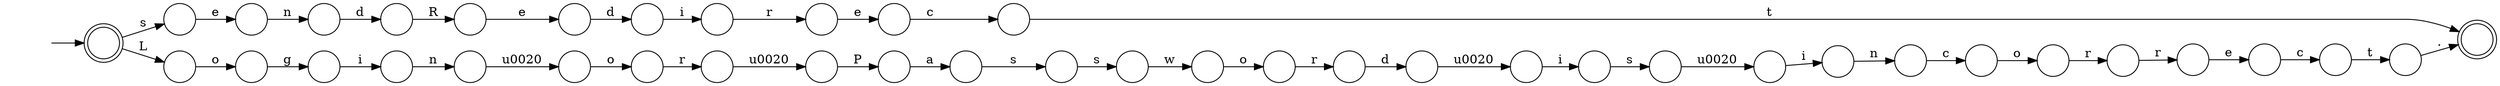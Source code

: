 digraph Automaton {
  rankdir = LR;
  0 [shape=circle,label=""];
  0 -> 24 [label="t"]
  1 [shape=circle,label=""];
  1 -> 27 [label="s"]
  2 [shape=circle,label=""];
  2 -> 31 [label="n"]
  3 [shape=circle,label=""];
  3 -> 17 [label="\u0020"]
  4 [shape=circle,label=""];
  4 -> 15 [label="e"]
  5 [shape=circle,label=""];
  5 -> 3 [label="d"]
  6 [shape=circle,label=""];
  6 -> 12 [label="o"]
  7 [shape=circle,label=""];
  7 -> 41 [label="\u0020"]
  8 [shape=circle,label=""];
  8 -> 32 [label="i"]
  9 [shape=circle,label=""];
  9 -> 33 [label="g"]
  10 [shape=circle,label=""];
  10 -> 30 [label="d"]
  11 [shape=circle,label=""];
  11 -> 40 [label="e"]
  12 [shape=circle,label=""];
  12 -> 5 [label="r"]
  13 [shape=circle,label=""];
  13 -> 23 [label="o"]
  14 [shape=circle,label=""];
  14 -> 4 [label="r"]
  15 [shape=circle,label=""];
  15 -> 37 [label="c"]
  16 [shape=circle,label=""];
  16 -> 13 [label="\u0020"]
  17 [shape=circle,label=""];
  17 -> 19 [label="i"]
  18 [shape=circle,label=""];
  18 -> 25 [label="\u0020"]
  19 [shape=circle,label=""];
  19 -> 18 [label="s"]
  20 [shape=doublecircle,label=""];
  initial [shape=plaintext,label=""];
  initial -> 20
  20 -> 11 [label="s"]
  20 -> 34 [label="L"]
  21 [shape=circle,label=""];
  21 -> 24 [label="."]
  22 [shape=circle,label=""];
  22 -> 38 [label="o"]
  23 [shape=circle,label=""];
  23 -> 7 [label="r"]
  24 [shape=doublecircle,label=""];
  25 [shape=circle,label=""];
  25 -> 2 [label="i"]
  26 [shape=circle,label=""];
  26 -> 36 [label="e"]
  27 [shape=circle,label=""];
  27 -> 39 [label="s"]
  28 [shape=circle,label=""];
  28 -> 16 [label="n"]
  29 [shape=circle,label=""];
  29 -> 42 [label="e"]
  30 [shape=circle,label=""];
  30 -> 26 [label="R"]
  31 [shape=circle,label=""];
  31 -> 22 [label="c"]
  32 [shape=circle,label=""];
  32 -> 29 [label="r"]
  33 [shape=circle,label=""];
  33 -> 28 [label="i"]
  34 [shape=circle,label=""];
  34 -> 9 [label="o"]
  35 [shape=circle,label=""];
  35 -> 1 [label="a"]
  36 [shape=circle,label=""];
  36 -> 8 [label="d"]
  37 [shape=circle,label=""];
  37 -> 21 [label="t"]
  38 [shape=circle,label=""];
  38 -> 14 [label="r"]
  39 [shape=circle,label=""];
  39 -> 6 [label="w"]
  40 [shape=circle,label=""];
  40 -> 10 [label="n"]
  41 [shape=circle,label=""];
  41 -> 35 [label="P"]
  42 [shape=circle,label=""];
  42 -> 0 [label="c"]
}

